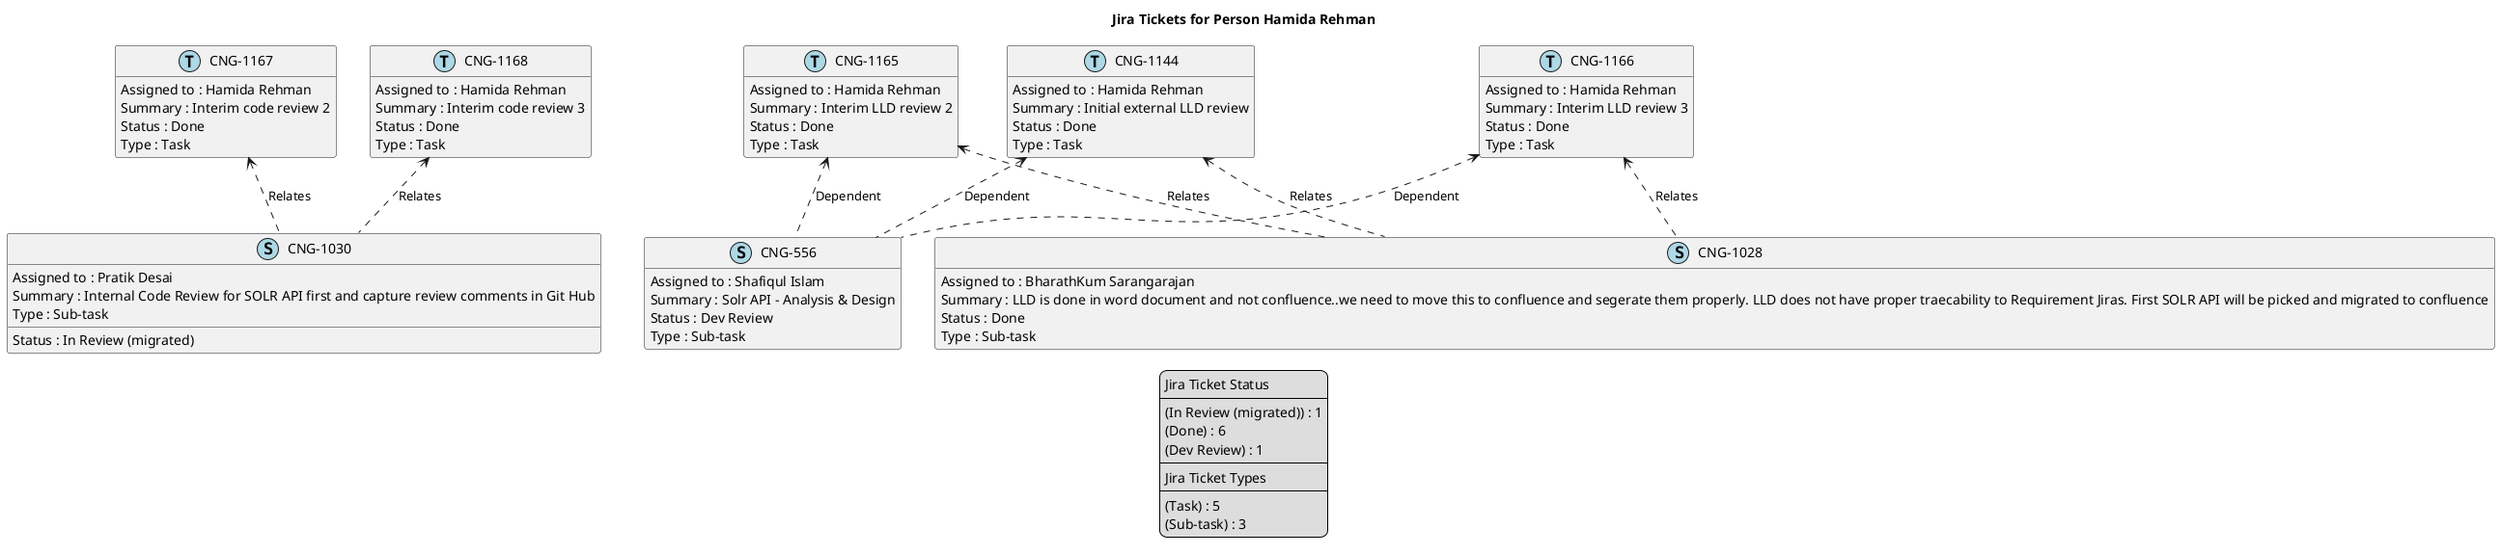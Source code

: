 @startuml
'https://plantuml.com/class-diagram

' GENERATE CLASS DIAGRAM ===========
' Generated at    : Fri May 03 10:09:59 CEST 2024

title Jira Tickets for Person Hamida Rehman
hide empty members

legend
Jira Ticket Status
----
(In Review (migrated)) : 1
(Done) : 6
(Dev Review) : 1
----
Jira Ticket Types
----
(Task) : 5
(Sub-task) : 3
end legend


' Tickets =======
class "CNG-1030" << (S,lightblue) >> {
  Assigned to : Pratik Desai
  Summary : Internal Code Review for SOLR API first and capture review comments in Git Hub
  Status : In Review (migrated)
  Type : Sub-task
}

class "CNG-1028" << (S,lightblue) >> {
  Assigned to : BharathKum Sarangarajan
  Summary : LLD is done in word document and not confluence..we need to move this to confluence and segerate them properly. LLD does not have proper traecability to Requirement Jiras. First SOLR API will be picked and migrated to confluence
  Status : Done
  Type : Sub-task
}

class "CNG-1167" << (T,lightblue) >> {
  Assigned to : Hamida Rehman
  Summary : Interim code review 2
  Status : Done
  Type : Task
}

class "CNG-556" << (S,lightblue) >> {
  Assigned to : Shafiqul Islam
  Summary : Solr API - Analysis & Design
  Status : Dev Review
  Type : Sub-task
}

class "CNG-1168" << (T,lightblue) >> {
  Assigned to : Hamida Rehman
  Summary : Interim code review 3 
  Status : Done
  Type : Task
}

class "CNG-1165" << (T,lightblue) >> {
  Assigned to : Hamida Rehman
  Summary : Interim LLD review 2
  Status : Done
  Type : Task
}

class "CNG-1166" << (T,lightblue) >> {
  Assigned to : Hamida Rehman
  Summary : Interim LLD review 3
  Status : Done
  Type : Task
}

class "CNG-1144" << (T,lightblue) >> {
  Assigned to : Hamida Rehman
  Summary : Initial external LLD review
  Status : Done
  Type : Task
}



' Links =======
"CNG-1167" <.. "CNG-1030" : Relates
"CNG-1168" <.. "CNG-1030" : Relates
"CNG-1165" <.. "CNG-556" : Dependent
"CNG-1165" <.. "CNG-1028" : Relates
"CNG-1166" <.. "CNG-556" : Dependent
"CNG-1166" <.. "CNG-1028" : Relates
"CNG-1144" <.. "CNG-556" : Dependent
"CNG-1144" <.. "CNG-1028" : Relates


@enduml
